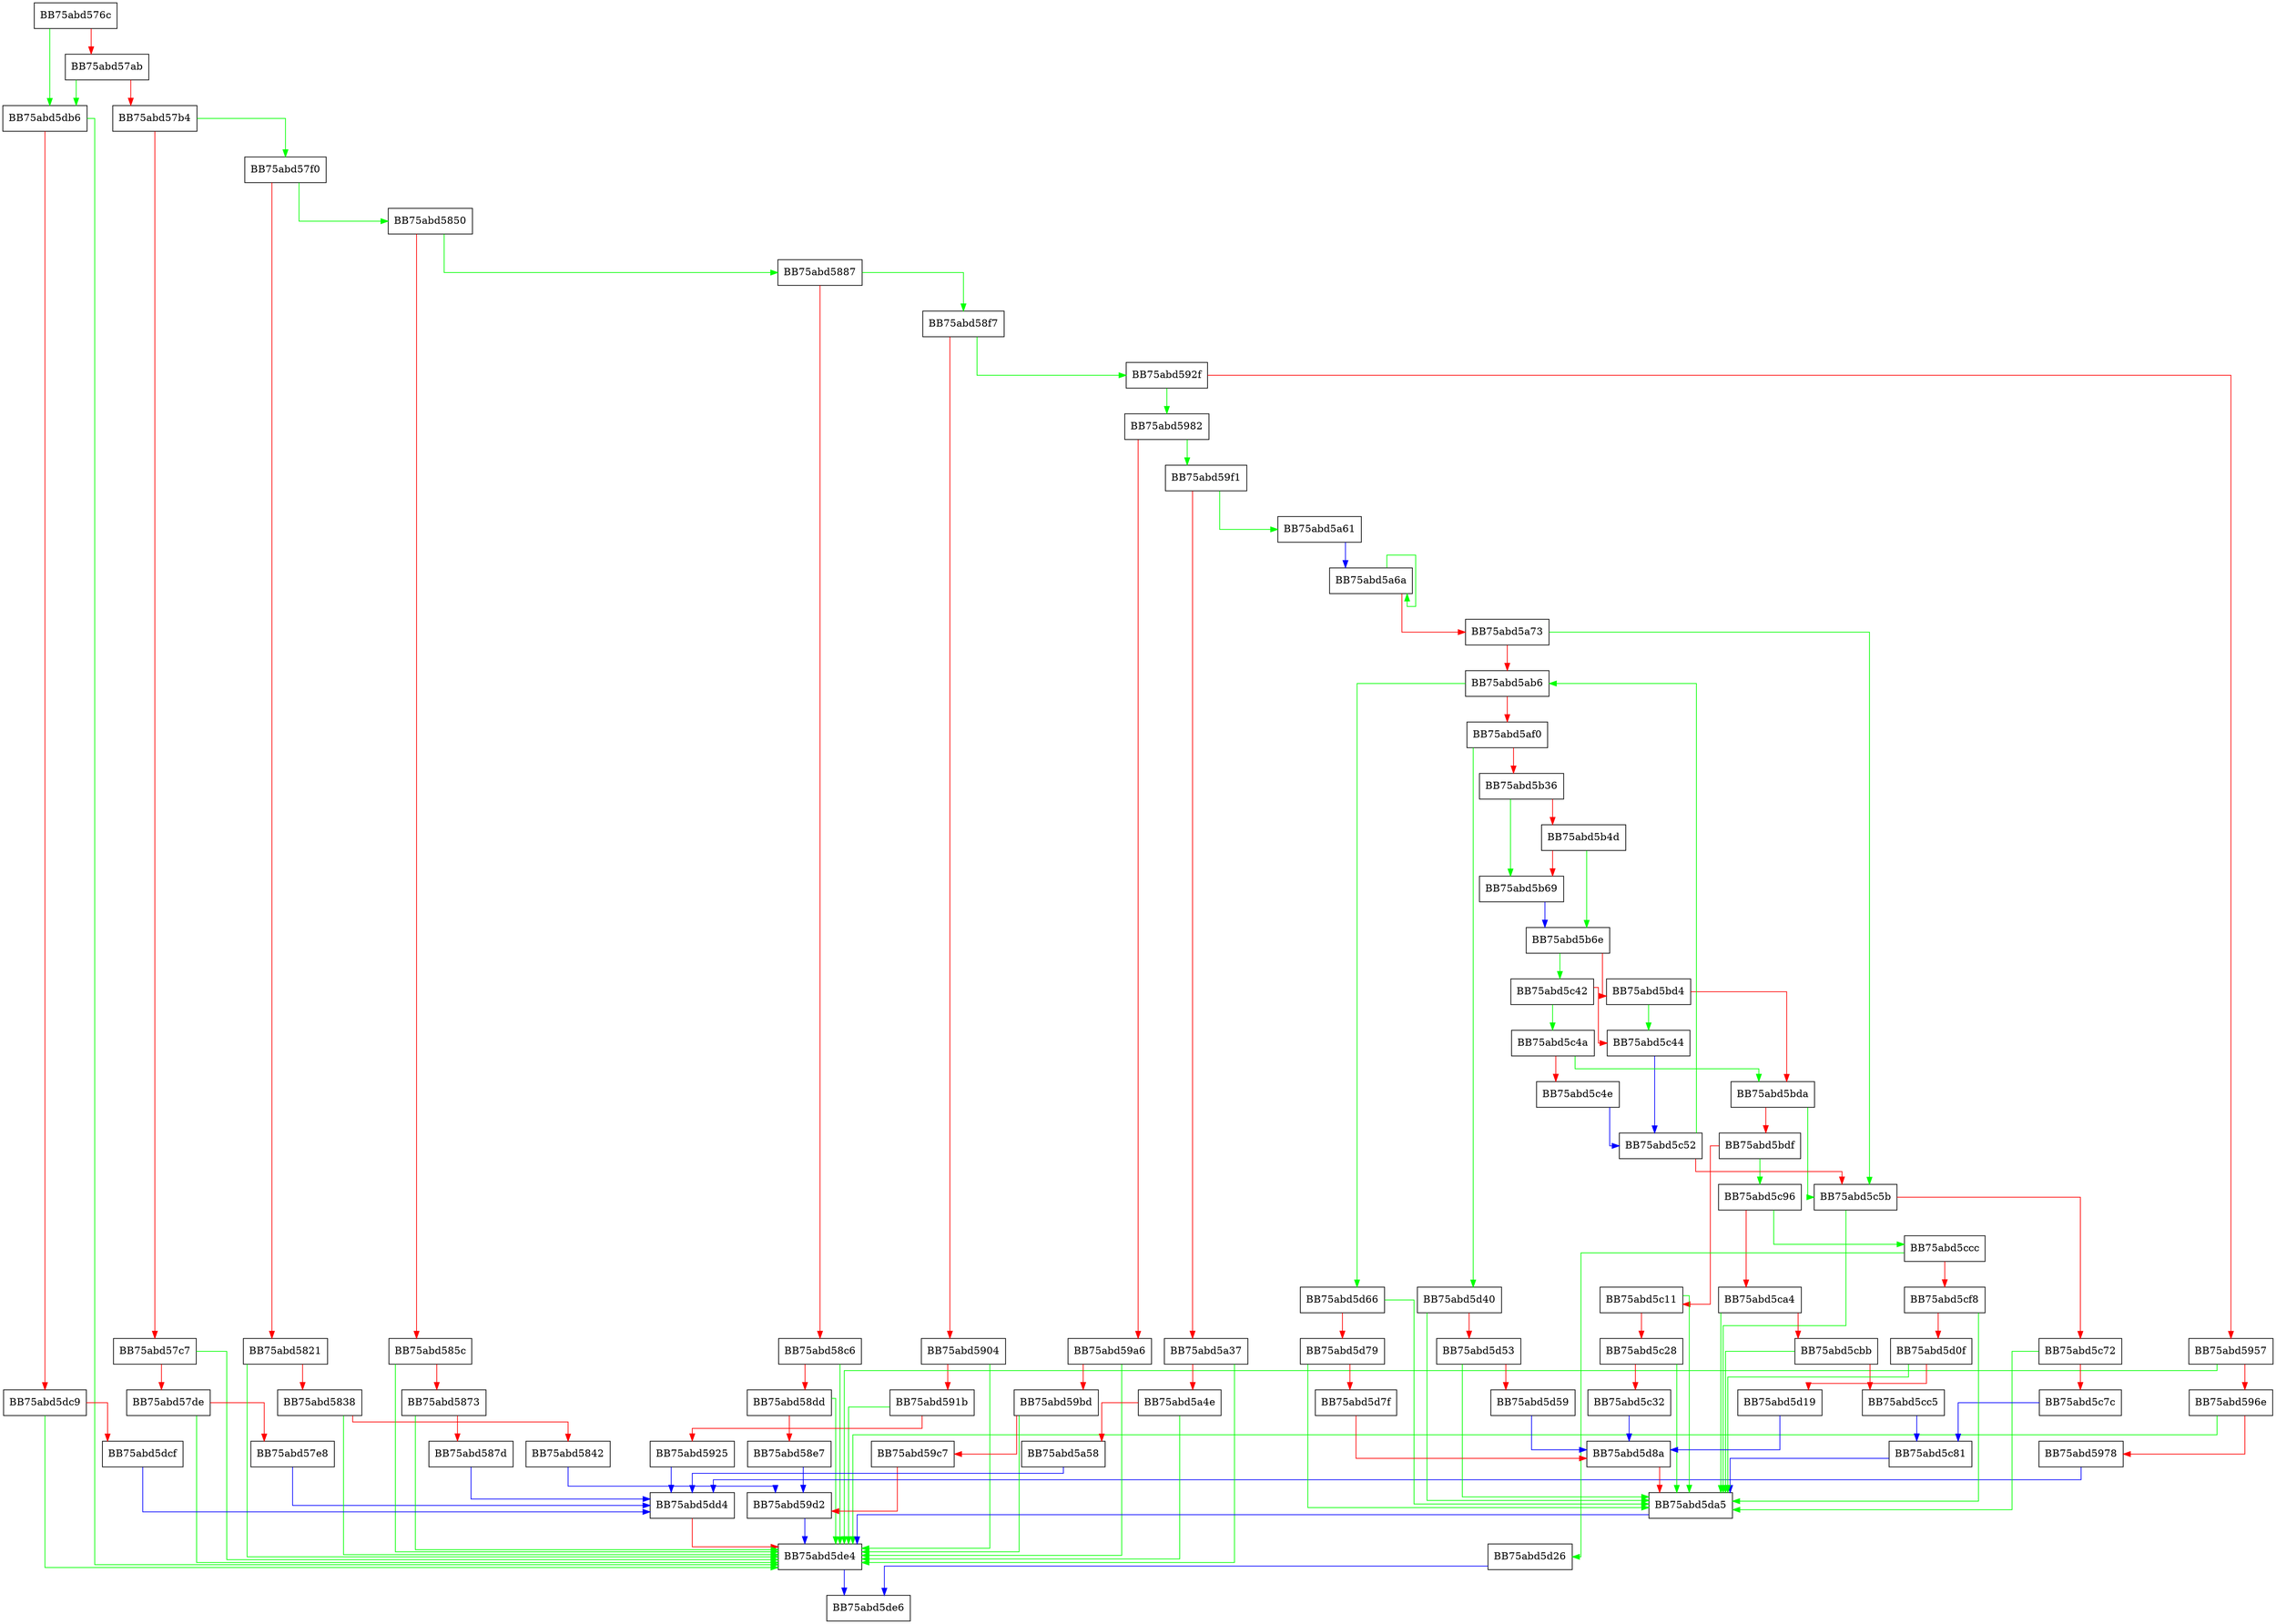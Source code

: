 digraph LuaGetProcAddress {
  node [shape="box"];
  graph [splines=ortho];
  BB75abd576c -> BB75abd5db6 [color="green"];
  BB75abd576c -> BB75abd57ab [color="red"];
  BB75abd57ab -> BB75abd5db6 [color="green"];
  BB75abd57ab -> BB75abd57b4 [color="red"];
  BB75abd57b4 -> BB75abd57f0 [color="green"];
  BB75abd57b4 -> BB75abd57c7 [color="red"];
  BB75abd57c7 -> BB75abd5de4 [color="green"];
  BB75abd57c7 -> BB75abd57de [color="red"];
  BB75abd57de -> BB75abd5de4 [color="green"];
  BB75abd57de -> BB75abd57e8 [color="red"];
  BB75abd57e8 -> BB75abd5dd4 [color="blue"];
  BB75abd57f0 -> BB75abd5850 [color="green"];
  BB75abd57f0 -> BB75abd5821 [color="red"];
  BB75abd5821 -> BB75abd5de4 [color="green"];
  BB75abd5821 -> BB75abd5838 [color="red"];
  BB75abd5838 -> BB75abd5de4 [color="green"];
  BB75abd5838 -> BB75abd5842 [color="red"];
  BB75abd5842 -> BB75abd59d2 [color="blue"];
  BB75abd5850 -> BB75abd5887 [color="green"];
  BB75abd5850 -> BB75abd585c [color="red"];
  BB75abd585c -> BB75abd5de4 [color="green"];
  BB75abd585c -> BB75abd5873 [color="red"];
  BB75abd5873 -> BB75abd5de4 [color="green"];
  BB75abd5873 -> BB75abd587d [color="red"];
  BB75abd587d -> BB75abd5dd4 [color="blue"];
  BB75abd5887 -> BB75abd58f7 [color="green"];
  BB75abd5887 -> BB75abd58c6 [color="red"];
  BB75abd58c6 -> BB75abd5de4 [color="green"];
  BB75abd58c6 -> BB75abd58dd [color="red"];
  BB75abd58dd -> BB75abd5de4 [color="green"];
  BB75abd58dd -> BB75abd58e7 [color="red"];
  BB75abd58e7 -> BB75abd59d2 [color="blue"];
  BB75abd58f7 -> BB75abd592f [color="green"];
  BB75abd58f7 -> BB75abd5904 [color="red"];
  BB75abd5904 -> BB75abd5de4 [color="green"];
  BB75abd5904 -> BB75abd591b [color="red"];
  BB75abd591b -> BB75abd5de4 [color="green"];
  BB75abd591b -> BB75abd5925 [color="red"];
  BB75abd5925 -> BB75abd5dd4 [color="blue"];
  BB75abd592f -> BB75abd5982 [color="green"];
  BB75abd592f -> BB75abd5957 [color="red"];
  BB75abd5957 -> BB75abd5de4 [color="green"];
  BB75abd5957 -> BB75abd596e [color="red"];
  BB75abd596e -> BB75abd5de4 [color="green"];
  BB75abd596e -> BB75abd5978 [color="red"];
  BB75abd5978 -> BB75abd5dd4 [color="blue"];
  BB75abd5982 -> BB75abd59f1 [color="green"];
  BB75abd5982 -> BB75abd59a6 [color="red"];
  BB75abd59a6 -> BB75abd5de4 [color="green"];
  BB75abd59a6 -> BB75abd59bd [color="red"];
  BB75abd59bd -> BB75abd5de4 [color="green"];
  BB75abd59bd -> BB75abd59c7 [color="red"];
  BB75abd59c7 -> BB75abd59d2 [color="red"];
  BB75abd59d2 -> BB75abd5de4 [color="blue"];
  BB75abd59f1 -> BB75abd5a61 [color="green"];
  BB75abd59f1 -> BB75abd5a37 [color="red"];
  BB75abd5a37 -> BB75abd5de4 [color="green"];
  BB75abd5a37 -> BB75abd5a4e [color="red"];
  BB75abd5a4e -> BB75abd5de4 [color="green"];
  BB75abd5a4e -> BB75abd5a58 [color="red"];
  BB75abd5a58 -> BB75abd5dd4 [color="blue"];
  BB75abd5a61 -> BB75abd5a6a [color="blue"];
  BB75abd5a6a -> BB75abd5a6a [color="green"];
  BB75abd5a6a -> BB75abd5a73 [color="red"];
  BB75abd5a73 -> BB75abd5c5b [color="green"];
  BB75abd5a73 -> BB75abd5ab6 [color="red"];
  BB75abd5ab6 -> BB75abd5d66 [color="green"];
  BB75abd5ab6 -> BB75abd5af0 [color="red"];
  BB75abd5af0 -> BB75abd5d40 [color="green"];
  BB75abd5af0 -> BB75abd5b36 [color="red"];
  BB75abd5b36 -> BB75abd5b69 [color="green"];
  BB75abd5b36 -> BB75abd5b4d [color="red"];
  BB75abd5b4d -> BB75abd5b6e [color="green"];
  BB75abd5b4d -> BB75abd5b69 [color="red"];
  BB75abd5b69 -> BB75abd5b6e [color="blue"];
  BB75abd5b6e -> BB75abd5c42 [color="green"];
  BB75abd5b6e -> BB75abd5bd4 [color="red"];
  BB75abd5bd4 -> BB75abd5c44 [color="green"];
  BB75abd5bd4 -> BB75abd5bda [color="red"];
  BB75abd5bda -> BB75abd5c5b [color="green"];
  BB75abd5bda -> BB75abd5bdf [color="red"];
  BB75abd5bdf -> BB75abd5c96 [color="green"];
  BB75abd5bdf -> BB75abd5c11 [color="red"];
  BB75abd5c11 -> BB75abd5da5 [color="green"];
  BB75abd5c11 -> BB75abd5c28 [color="red"];
  BB75abd5c28 -> BB75abd5da5 [color="green"];
  BB75abd5c28 -> BB75abd5c32 [color="red"];
  BB75abd5c32 -> BB75abd5d8a [color="blue"];
  BB75abd5c42 -> BB75abd5c4a [color="green"];
  BB75abd5c42 -> BB75abd5c44 [color="red"];
  BB75abd5c44 -> BB75abd5c52 [color="blue"];
  BB75abd5c4a -> BB75abd5bda [color="green"];
  BB75abd5c4a -> BB75abd5c4e [color="red"];
  BB75abd5c4e -> BB75abd5c52 [color="blue"];
  BB75abd5c52 -> BB75abd5ab6 [color="green"];
  BB75abd5c52 -> BB75abd5c5b [color="red"];
  BB75abd5c5b -> BB75abd5da5 [color="green"];
  BB75abd5c5b -> BB75abd5c72 [color="red"];
  BB75abd5c72 -> BB75abd5da5 [color="green"];
  BB75abd5c72 -> BB75abd5c7c [color="red"];
  BB75abd5c7c -> BB75abd5c81 [color="blue"];
  BB75abd5c81 -> BB75abd5da5 [color="blue"];
  BB75abd5c96 -> BB75abd5ccc [color="green"];
  BB75abd5c96 -> BB75abd5ca4 [color="red"];
  BB75abd5ca4 -> BB75abd5da5 [color="green"];
  BB75abd5ca4 -> BB75abd5cbb [color="red"];
  BB75abd5cbb -> BB75abd5da5 [color="green"];
  BB75abd5cbb -> BB75abd5cc5 [color="red"];
  BB75abd5cc5 -> BB75abd5c81 [color="blue"];
  BB75abd5ccc -> BB75abd5d26 [color="green"];
  BB75abd5ccc -> BB75abd5cf8 [color="red"];
  BB75abd5cf8 -> BB75abd5da5 [color="green"];
  BB75abd5cf8 -> BB75abd5d0f [color="red"];
  BB75abd5d0f -> BB75abd5da5 [color="green"];
  BB75abd5d0f -> BB75abd5d19 [color="red"];
  BB75abd5d19 -> BB75abd5d8a [color="blue"];
  BB75abd5d26 -> BB75abd5de6 [color="blue"];
  BB75abd5d40 -> BB75abd5da5 [color="green"];
  BB75abd5d40 -> BB75abd5d53 [color="red"];
  BB75abd5d53 -> BB75abd5da5 [color="green"];
  BB75abd5d53 -> BB75abd5d59 [color="red"];
  BB75abd5d59 -> BB75abd5d8a [color="blue"];
  BB75abd5d66 -> BB75abd5da5 [color="green"];
  BB75abd5d66 -> BB75abd5d79 [color="red"];
  BB75abd5d79 -> BB75abd5da5 [color="green"];
  BB75abd5d79 -> BB75abd5d7f [color="red"];
  BB75abd5d7f -> BB75abd5d8a [color="red"];
  BB75abd5d8a -> BB75abd5da5 [color="red"];
  BB75abd5da5 -> BB75abd5de4 [color="blue"];
  BB75abd5db6 -> BB75abd5de4 [color="green"];
  BB75abd5db6 -> BB75abd5dc9 [color="red"];
  BB75abd5dc9 -> BB75abd5de4 [color="green"];
  BB75abd5dc9 -> BB75abd5dcf [color="red"];
  BB75abd5dcf -> BB75abd5dd4 [color="blue"];
  BB75abd5dd4 -> BB75abd5de4 [color="red"];
  BB75abd5de4 -> BB75abd5de6 [color="blue"];
}